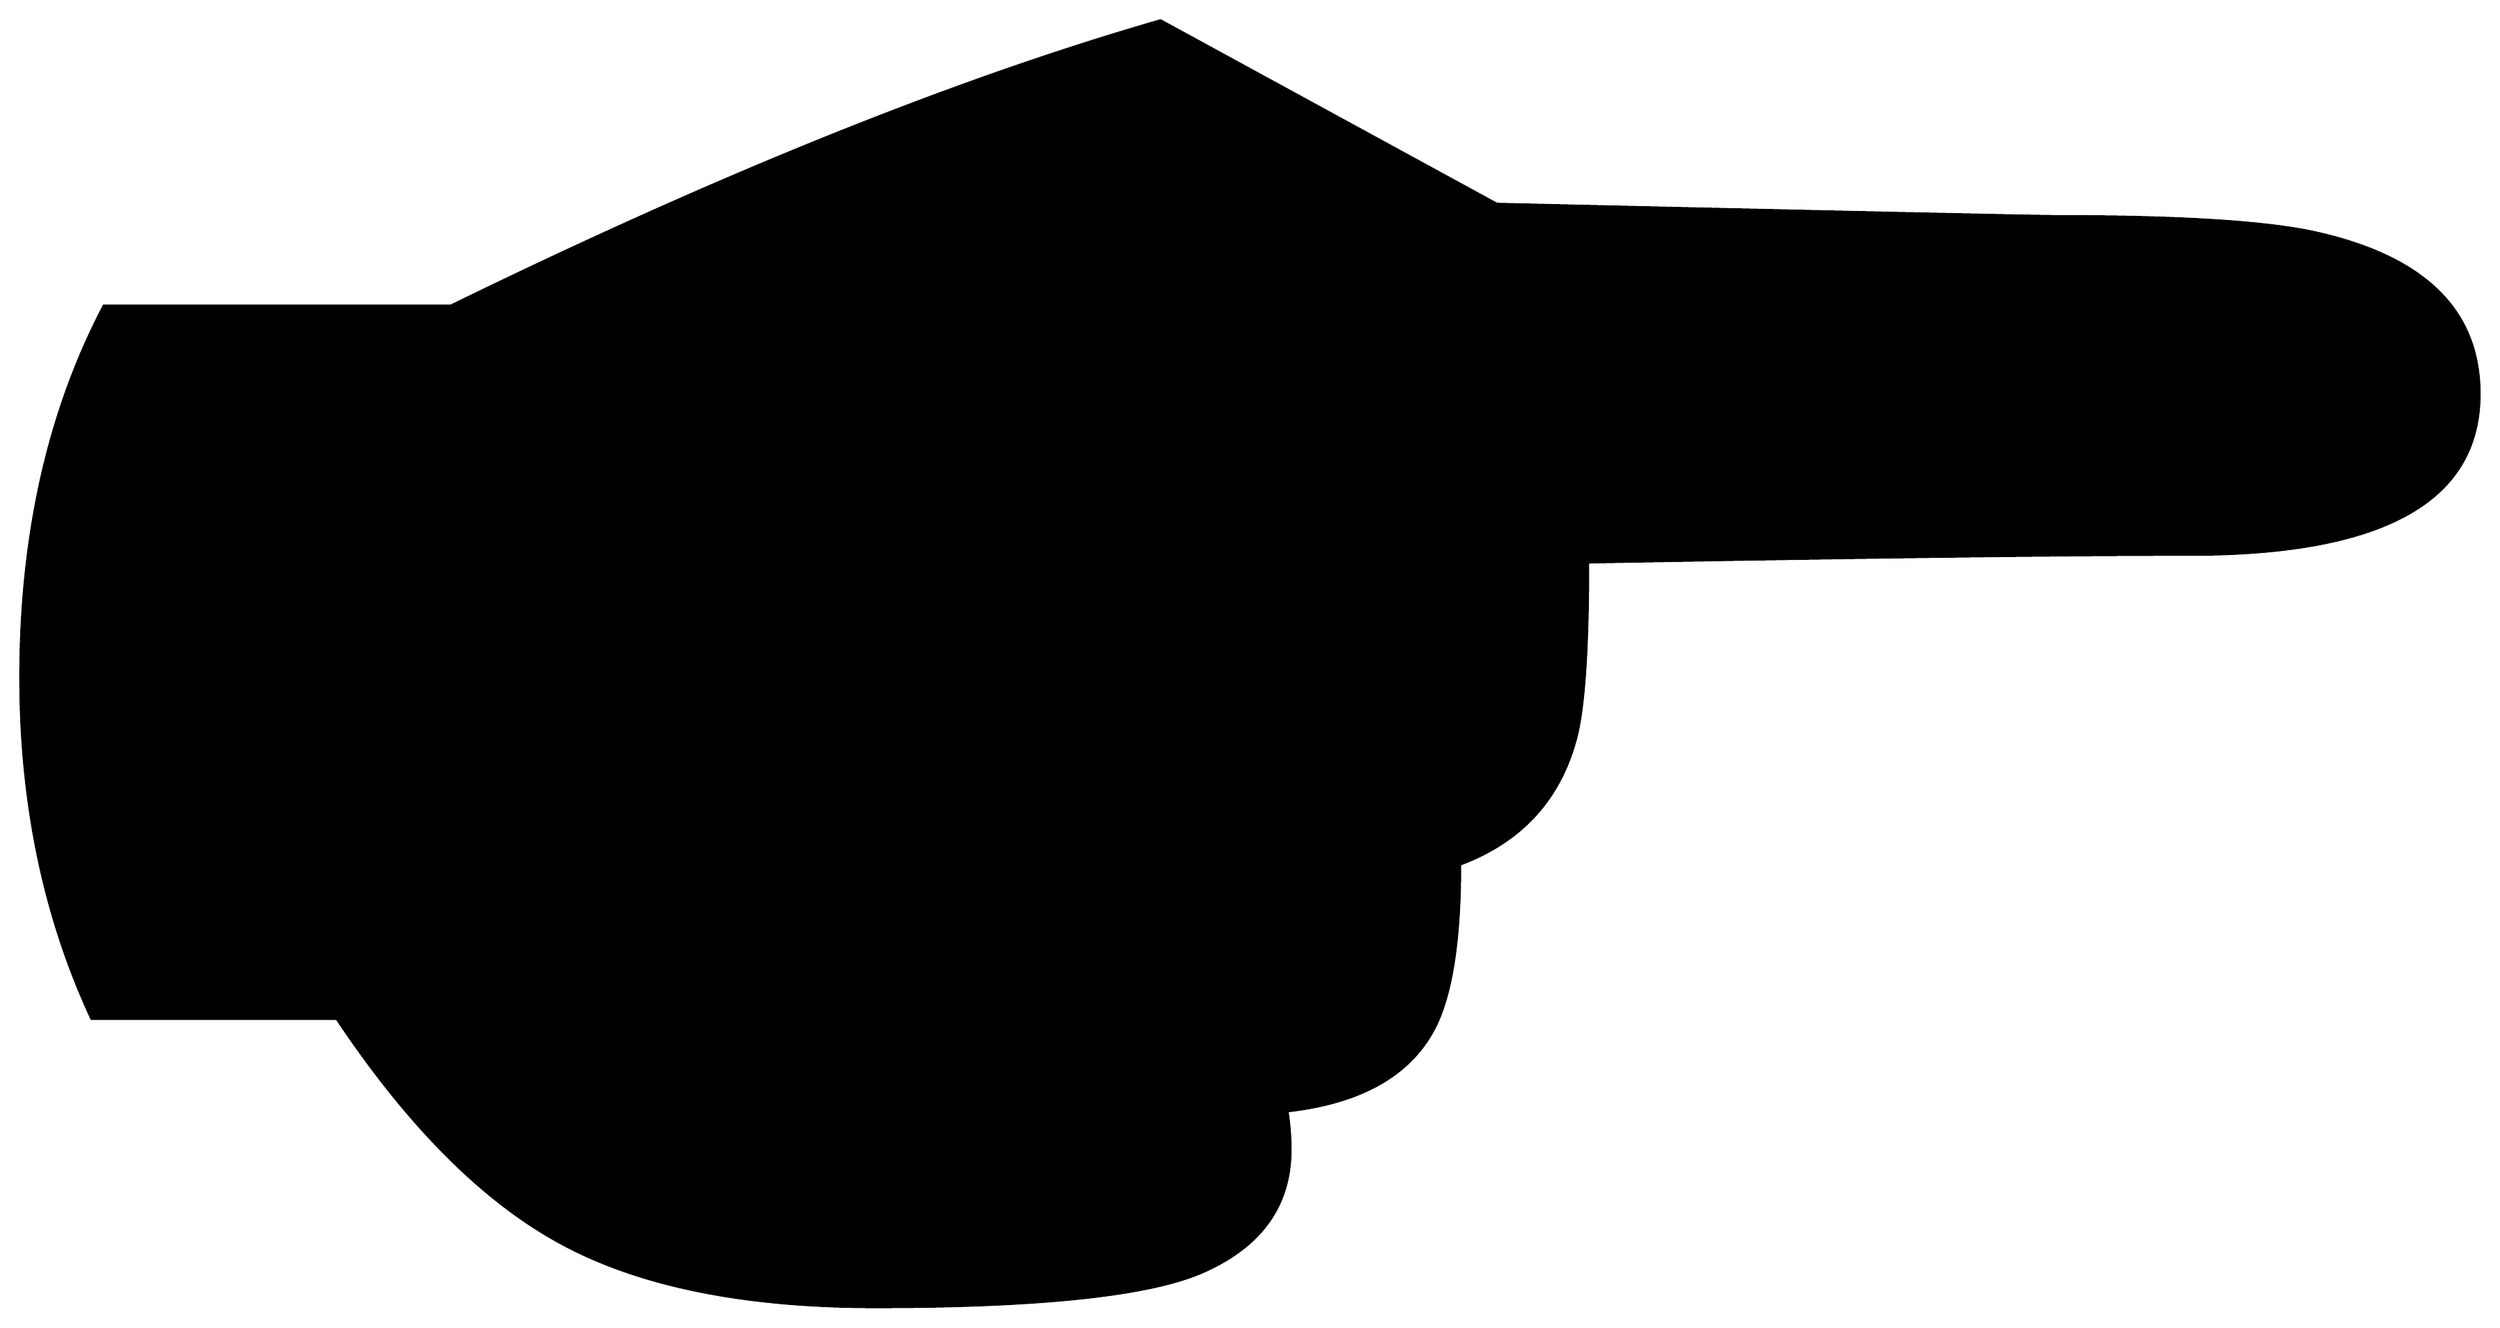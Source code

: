 


\begin{tikzpicture}[y=0.80pt, x=0.80pt, yscale=-1.0, xscale=1.0, inner sep=0pt, outer sep=0pt]
\begin{scope}[shift={(100.0,1959.0)},nonzero rule]
  \path[draw=.,fill=.,line width=1.600pt] (1766.0,-1010.0) ..
    controls (1766.0,-940.667) and (1703.667,-906.0) ..
    (1579.0,-906.0) .. controls (1498.333,-906.0) and
    (1368.0,-904.333) .. (1188.0,-901.0) .. controls
    (1188.0,-843.667) and (1185.333,-805.333) .. (1180.0,-786.0) ..
    controls (1169.333,-746.667) and (1144.333,-719.667) ..
    (1105.0,-705.0) .. controls (1105.0,-655.0) and
    (1099.333,-619.333) .. (1088.0,-598.0) .. controls
    (1072.0,-568.0) and (1040.333,-550.333) .. (993.0,-545.0) ..
    controls (994.333,-536.333) and (995.0,-528.0) .. (995.0,-520.0)
    .. controls (995.0,-484.0) and (976.333,-457.667) ..
    (939.0,-441.0) .. controls (905.0,-425.667) and (834.0,-418.0)
    .. (726.0,-418.0) .. controls (641.333,-418.0) and
    (573.667,-431.667) .. (523.0,-459.0) .. controls (472.333,-486.333)
    and (423.667,-535.0) .. (377.0,-605.0) -- (218.0,-605.0) ..
    controls (187.333,-671.0) and (172.0,-744.667) .. (172.0,-826.0)
    .. controls (172.0,-918.0) and (190.0,-998.333) ..
    (226.0,-1067.0) -- (451.0,-1067.0) .. controls
    (625.667,-1152.333) and (779.0,-1214.0) .. (911.0,-1252.0) --
    (1129.0,-1133.0) .. controls (1359.0,-1127.667) and
    (1480.667,-1125.0) .. (1494.0,-1125.0) .. controls
    (1574.667,-1125.0) and (1630.667,-1121.333) .. (1662.0,-1114.0) ..
    controls (1731.333,-1098.0) and (1766.0,-1063.333) ..
    (1766.0,-1010.0) -- cycle;
\end{scope}

\end{tikzpicture}

